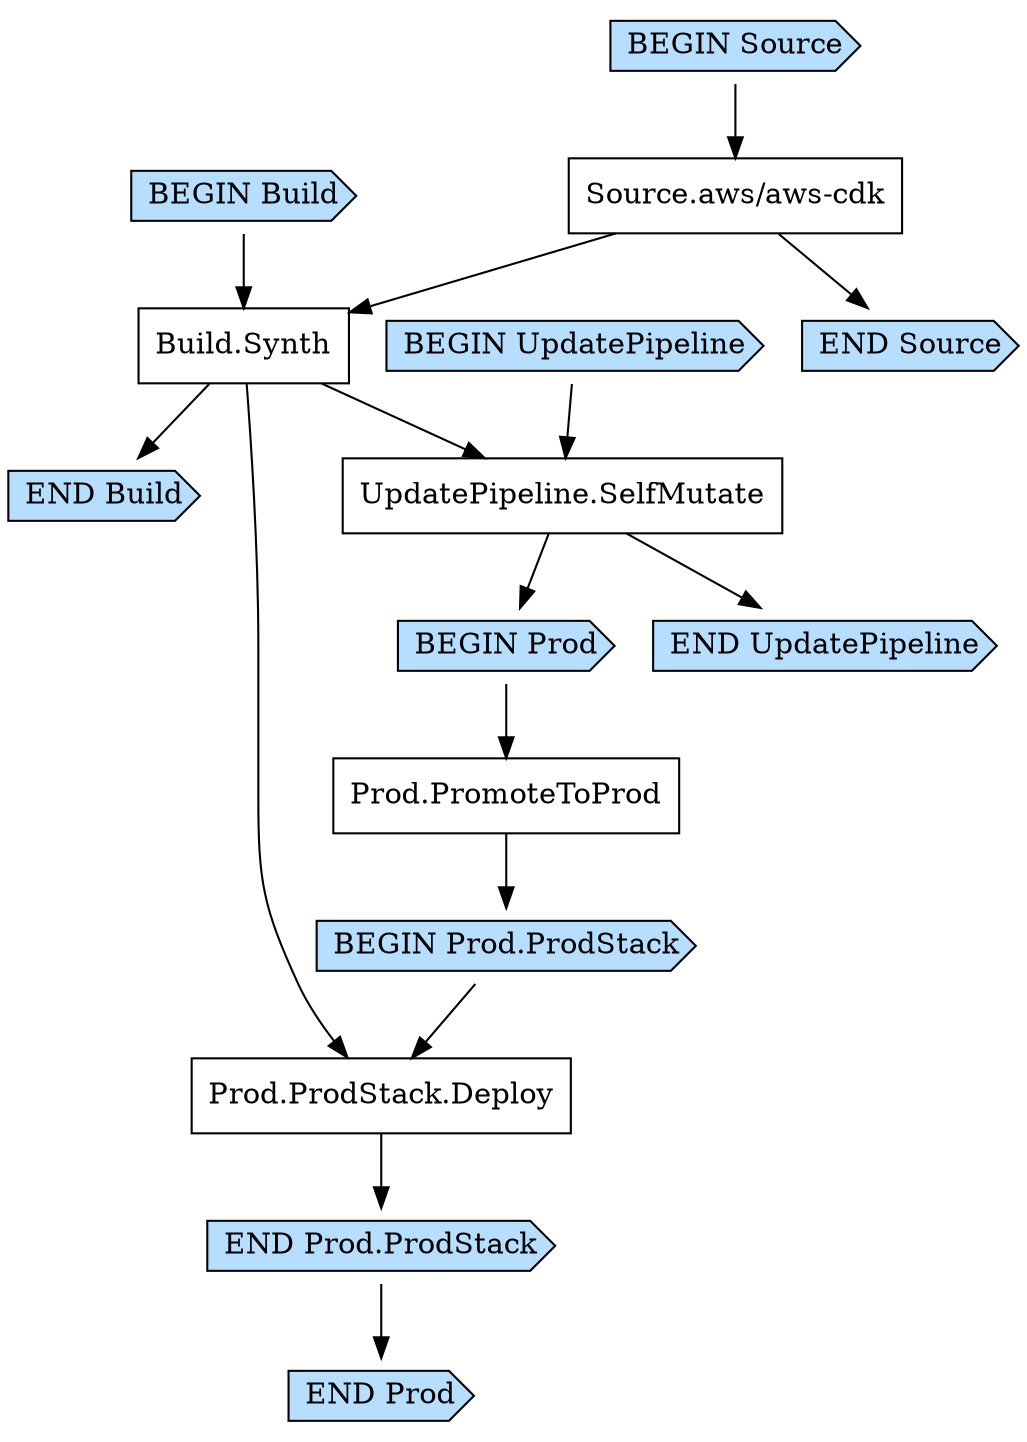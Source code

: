 digraph G {
  # Arrows represent an "unlocks" relationship (opposite of dependency). So chosen
  # because the layout looks more natural that way.
  # To represent subgraph dependencies, subgraphs are represented by BEGIN/END nodes.
  # To render: `dot -Tsvg CdkPipelineInvestigationStackPipeline55B44D48.dot > graph.svg`, open in a browser.
  node [shape="box"];
"BEGIN Build" [shape="cds", style="filled", fillcolor="#b7deff"];
"END Build" [shape="cds", style="filled", fillcolor="#b7deff"];
"Build.Synth";
"Source.aws/aws-cdk" -> "Build.Synth";
"BEGIN Build" -> "Build.Synth";
"Build.Synth" -> "END Build";
"BEGIN UpdatePipeline" [shape="cds", style="filled", fillcolor="#b7deff"];
"END UpdatePipeline" [shape="cds", style="filled", fillcolor="#b7deff"];
"UpdatePipeline.SelfMutate";
"Build.Synth" -> "UpdatePipeline.SelfMutate";
"BEGIN UpdatePipeline" -> "UpdatePipeline.SelfMutate";
"UpdatePipeline.SelfMutate" -> "END UpdatePipeline";
"BEGIN Prod" [shape="cds", style="filled", fillcolor="#b7deff"];
"END Prod" [shape="cds", style="filled", fillcolor="#b7deff"];
"UpdatePipeline.SelfMutate" -> "BEGIN Prod";
"BEGIN Prod.ProdStack" [shape="cds", style="filled", fillcolor="#b7deff"];
"END Prod.ProdStack" [shape="cds", style="filled", fillcolor="#b7deff"];
"Prod.PromoteToProd" -> "BEGIN Prod.ProdStack";
"Prod.ProdStack.Deploy";
"Build.Synth" -> "Prod.ProdStack.Deploy";
"BEGIN Prod.ProdStack" -> "Prod.ProdStack.Deploy";
"Prod.ProdStack.Deploy" -> "END Prod.ProdStack";
"Prod.PromoteToProd";
"BEGIN Prod" -> "Prod.PromoteToProd";
"END Prod.ProdStack" -> "END Prod";
"BEGIN Source" [shape="cds", style="filled", fillcolor="#b7deff"];
"END Source" [shape="cds", style="filled", fillcolor="#b7deff"];
"Source.aws/aws-cdk";
"BEGIN Source" -> "Source.aws/aws-cdk";
"Source.aws/aws-cdk" -> "END Source";
}